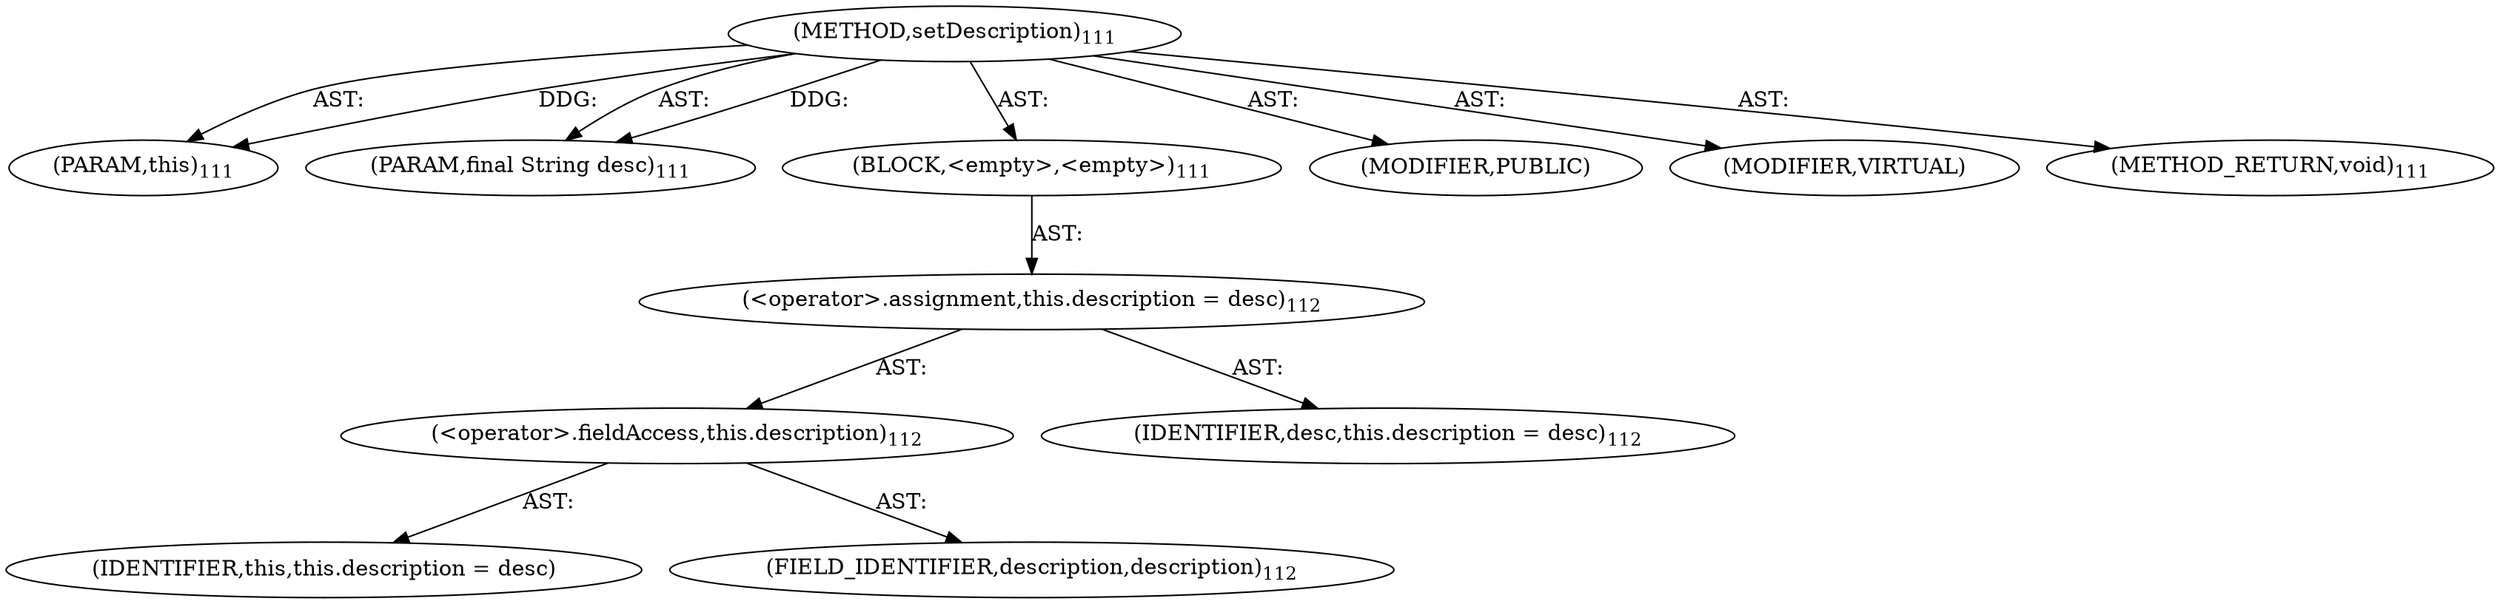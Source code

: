 digraph "setDescription" {  
"111669149696" [label = <(METHOD,setDescription)<SUB>111</SUB>> ]
"115964116998" [label = <(PARAM,this)<SUB>111</SUB>> ]
"115964116999" [label = <(PARAM,final String desc)<SUB>111</SUB>> ]
"25769803776" [label = <(BLOCK,&lt;empty&gt;,&lt;empty&gt;)<SUB>111</SUB>> ]
"30064771072" [label = <(&lt;operator&gt;.assignment,this.description = desc)<SUB>112</SUB>> ]
"30064771073" [label = <(&lt;operator&gt;.fieldAccess,this.description)<SUB>112</SUB>> ]
"68719476748" [label = <(IDENTIFIER,this,this.description = desc)> ]
"55834574848" [label = <(FIELD_IDENTIFIER,description,description)<SUB>112</SUB>> ]
"68719476749" [label = <(IDENTIFIER,desc,this.description = desc)<SUB>112</SUB>> ]
"133143986179" [label = <(MODIFIER,PUBLIC)> ]
"133143986180" [label = <(MODIFIER,VIRTUAL)> ]
"128849018880" [label = <(METHOD_RETURN,void)<SUB>111</SUB>> ]
  "111669149696" -> "115964116998"  [ label = "AST: "] 
  "111669149696" -> "115964116999"  [ label = "AST: "] 
  "111669149696" -> "25769803776"  [ label = "AST: "] 
  "111669149696" -> "133143986179"  [ label = "AST: "] 
  "111669149696" -> "133143986180"  [ label = "AST: "] 
  "111669149696" -> "128849018880"  [ label = "AST: "] 
  "25769803776" -> "30064771072"  [ label = "AST: "] 
  "30064771072" -> "30064771073"  [ label = "AST: "] 
  "30064771072" -> "68719476749"  [ label = "AST: "] 
  "30064771073" -> "68719476748"  [ label = "AST: "] 
  "30064771073" -> "55834574848"  [ label = "AST: "] 
  "111669149696" -> "115964116998"  [ label = "DDG: "] 
  "111669149696" -> "115964116999"  [ label = "DDG: "] 
}
